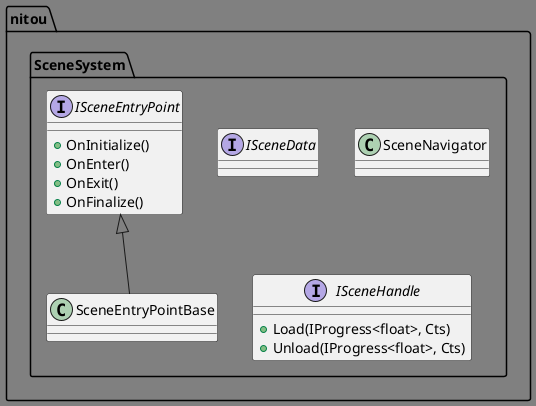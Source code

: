 @startuml SceneSystem
skinparam backgroundColor gray



namespace nitou.SceneSystem{

    ' シーン間で橋渡しするデータ
    interface ISceneData{}

    ' シーン上の起点オブジェクト
    interface ISceneEntryPoint{
        + OnInitialize()
        + OnEnter()
        + OnExit()
        + OnFinalize()
    }

    ' MonoBehaviourを継承した基底クラス
    class SceneEntryPointBase{}

    static class SceneNavigator{}

    ' 継承関係
    SceneEntryPointBase -up-|> ISceneEntryPoint
    ' 依存関係

}

namespace nitou.SceneSystem{

    ' シーンハンドル
    interface ISceneHandle{
        + Load(IProgress<float>, Cts)
        + Unload(IProgress<float>, Cts)
    }

    ' -----------------
    ' 依存関係

}



@enduml